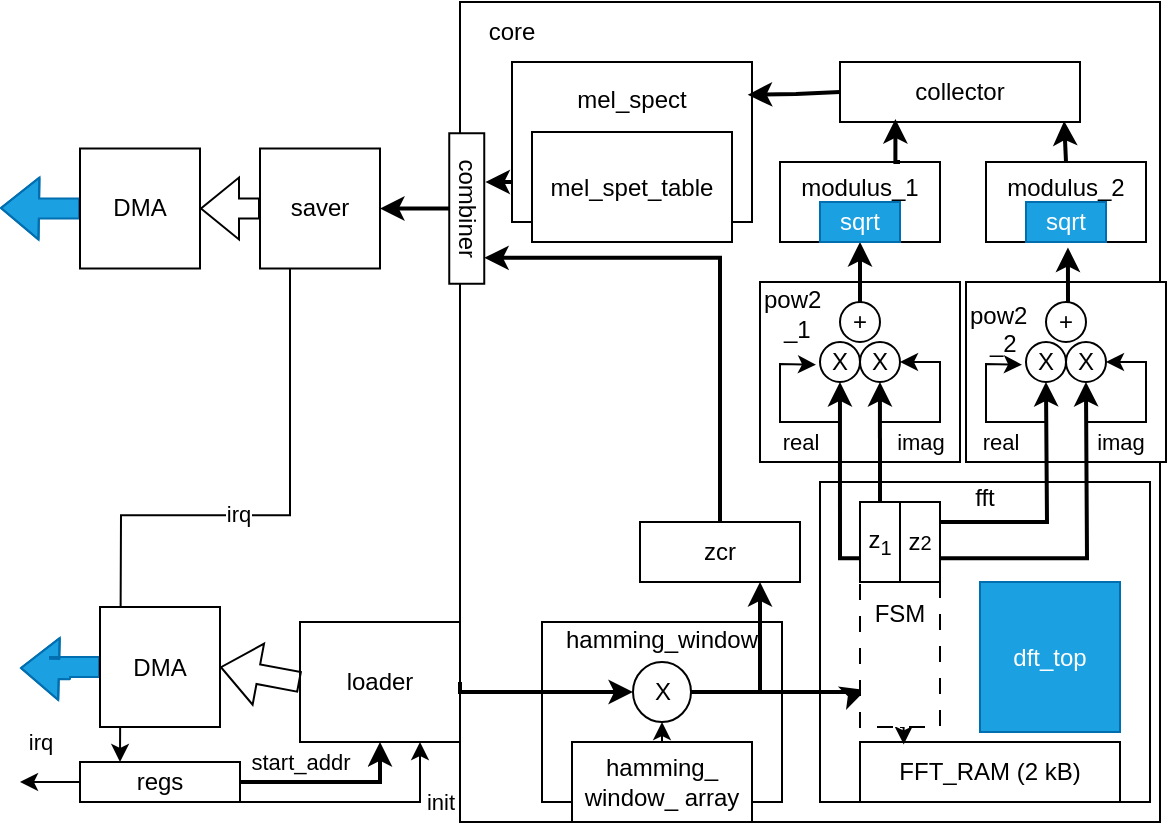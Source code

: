 <mxfile version="23.1.5" type="device">
  <diagram name="Strona-1" id="lvSeRRZlhSKGtd9-QR-l">
    <mxGraphModel dx="728" dy="483" grid="1" gridSize="10" guides="1" tooltips="1" connect="1" arrows="1" fold="1" page="1" pageScale="1" pageWidth="583" pageHeight="413" math="0" shadow="0">
      <root>
        <mxCell id="0" />
        <mxCell id="1" parent="0" />
        <mxCell id="0K5I_2ZGSOi5SH-CKBbU-1" value="" style="rounded=0;whiteSpace=wrap;html=1;" parent="1" vertex="1">
          <mxGeometry x="230" width="350" height="410" as="geometry" />
        </mxCell>
        <mxCell id="6lewU3z685MohC7zJiph-52" value="pow2&lt;br&gt;&amp;nbsp; &amp;nbsp;_1&lt;br&gt;&lt;br&gt;&lt;div&gt;&lt;br&gt;&lt;/div&gt;&lt;div&gt;&lt;br&gt;&lt;/div&gt;&lt;div&gt;&lt;br&gt;&lt;/div&gt;" style="rounded=0;whiteSpace=wrap;html=1;align=left;" parent="1" vertex="1">
          <mxGeometry x="380" y="140" width="100" height="90" as="geometry" />
        </mxCell>
        <mxCell id="6lewU3z685MohC7zJiph-6" style="edgeStyle=orthogonalEdgeStyle;rounded=0;orthogonalLoop=1;jettySize=auto;html=1;exitX=0;exitY=0.5;exitDx=0;exitDy=0;shape=flexArrow;fillColor=#1ba1e2;strokeColor=#006EAF;" parent="1" source="6lewU3z685MohC7zJiph-1" edge="1">
          <mxGeometry relative="1" as="geometry">
            <mxPoint y="103" as="targetPoint" />
          </mxGeometry>
        </mxCell>
        <mxCell id="6lewU3z685MohC7zJiph-1" value="DMA" style="rounded=0;whiteSpace=wrap;html=1;" parent="1" vertex="1">
          <mxGeometry x="40" y="73.25" width="60" height="60" as="geometry" />
        </mxCell>
        <mxCell id="6lewU3z685MohC7zJiph-2" value="loader" style="rounded=0;whiteSpace=wrap;html=1;" parent="1" vertex="1">
          <mxGeometry x="150" y="310" width="80" height="60" as="geometry" />
        </mxCell>
        <mxCell id="6lewU3z685MohC7zJiph-5" value="" style="shape=flexArrow;endArrow=classic;html=1;rounded=0;entryX=1;entryY=0.5;entryDx=0;entryDy=0;exitX=0;exitY=0.5;exitDx=0;exitDy=0;" parent="1" source="6lewU3z685MohC7zJiph-84" target="6lewU3z685MohC7zJiph-1" edge="1">
          <mxGeometry x="0.213" y="40" width="50" height="50" relative="1" as="geometry">
            <mxPoint x="330" y="220" as="sourcePoint" />
            <mxPoint x="380" y="170" as="targetPoint" />
            <mxPoint as="offset" />
          </mxGeometry>
        </mxCell>
        <mxCell id="6lewU3z685MohC7zJiph-9" value="start_addr" style="edgeStyle=orthogonalEdgeStyle;rounded=0;orthogonalLoop=1;jettySize=auto;html=1;exitX=1;exitY=0.5;exitDx=0;exitDy=0;entryX=0.5;entryY=1;entryDx=0;entryDy=0;strokeWidth=2;" parent="1" source="6lewU3z685MohC7zJiph-8" target="6lewU3z685MohC7zJiph-2" edge="1">
          <mxGeometry x="-0.334" y="10" relative="1" as="geometry">
            <mxPoint as="offset" />
          </mxGeometry>
        </mxCell>
        <mxCell id="6lewU3z685MohC7zJiph-10" value="init" style="edgeStyle=orthogonalEdgeStyle;rounded=0;orthogonalLoop=1;jettySize=auto;html=1;exitX=1;exitY=1;exitDx=0;exitDy=0;entryX=0.75;entryY=1;entryDx=0;entryDy=0;" parent="1" source="6lewU3z685MohC7zJiph-8" target="6lewU3z685MohC7zJiph-2" edge="1">
          <mxGeometry x="0.5" y="-10" relative="1" as="geometry">
            <Array as="points">
              <mxPoint x="210" y="400" />
            </Array>
            <mxPoint as="offset" />
          </mxGeometry>
        </mxCell>
        <mxCell id="6lewU3z685MohC7zJiph-97" value="irq" style="edgeStyle=orthogonalEdgeStyle;rounded=0;orthogonalLoop=1;jettySize=auto;html=1;exitX=0;exitY=0.5;exitDx=0;exitDy=0;" parent="1" source="6lewU3z685MohC7zJiph-8" edge="1">
          <mxGeometry x="0.329" y="-20" relative="1" as="geometry">
            <mxPoint x="10" y="389.898" as="targetPoint" />
            <mxPoint as="offset" />
          </mxGeometry>
        </mxCell>
        <mxCell id="6lewU3z685MohC7zJiph-8" value="regs" style="rounded=0;whiteSpace=wrap;html=1;" parent="1" vertex="1">
          <mxGeometry x="40" y="380" width="80" height="20" as="geometry" />
        </mxCell>
        <mxCell id="6lewU3z685MohC7zJiph-11" value="hamming_window&lt;br&gt;&lt;br&gt;&lt;br&gt;&lt;br&gt;&lt;div&gt;&lt;br&gt;&lt;/div&gt;&lt;div&gt;&lt;br&gt;&lt;/div&gt;" style="rounded=0;whiteSpace=wrap;html=1;" parent="1" vertex="1">
          <mxGeometry x="271" y="310" width="120" height="90" as="geometry" />
        </mxCell>
        <mxCell id="6lewU3z685MohC7zJiph-15" style="edgeStyle=orthogonalEdgeStyle;rounded=0;orthogonalLoop=1;jettySize=auto;html=1;exitX=0.5;exitY=0;exitDx=0;exitDy=0;entryX=0.5;entryY=1;entryDx=0;entryDy=0;" parent="1" source="6lewU3z685MohC7zJiph-12" target="6lewU3z685MohC7zJiph-14" edge="1">
          <mxGeometry relative="1" as="geometry" />
        </mxCell>
        <mxCell id="6lewU3z685MohC7zJiph-12" value="hamming_ window_ array" style="rounded=0;whiteSpace=wrap;html=1;" parent="1" vertex="1">
          <mxGeometry x="286" y="370" width="90" height="40" as="geometry" />
        </mxCell>
        <mxCell id="6lewU3z685MohC7zJiph-13" style="edgeStyle=orthogonalEdgeStyle;rounded=0;orthogonalLoop=1;jettySize=auto;html=1;exitX=1;exitY=0.5;exitDx=0;exitDy=0;entryX=0;entryY=0.5;entryDx=0;entryDy=0;strokeWidth=2;" parent="1" source="6lewU3z685MohC7zJiph-2" target="6lewU3z685MohC7zJiph-14" edge="1">
          <mxGeometry relative="1" as="geometry">
            <Array as="points">
              <mxPoint x="230" y="345" />
            </Array>
          </mxGeometry>
        </mxCell>
        <mxCell id="6lewU3z685MohC7zJiph-54" style="edgeStyle=orthogonalEdgeStyle;rounded=0;orthogonalLoop=1;jettySize=auto;html=1;exitX=1;exitY=0.5;exitDx=0;exitDy=0;entryX=0.75;entryY=1;entryDx=0;entryDy=0;strokeWidth=2;" parent="1" source="6lewU3z685MohC7zJiph-14" target="6lewU3z685MohC7zJiph-53" edge="1">
          <mxGeometry relative="1" as="geometry" />
        </mxCell>
        <mxCell id="6lewU3z685MohC7zJiph-14" value="X" style="ellipse;whiteSpace=wrap;html=1;" parent="1" vertex="1">
          <mxGeometry x="316.5" y="330" width="29" height="30" as="geometry" />
        </mxCell>
        <mxCell id="6lewU3z685MohC7zJiph-18" value="fft&lt;br&gt;&lt;div&gt;&lt;br&gt;&lt;/div&gt;&lt;div&gt;&lt;br&gt;&lt;/div&gt;&lt;div&gt;&lt;br&gt;&lt;/div&gt;&lt;div&gt;&lt;br&gt;&lt;/div&gt;&lt;div&gt;&lt;br&gt;&lt;/div&gt;&lt;div&gt;&lt;br&gt;&lt;/div&gt;&lt;div&gt;&lt;br&gt;&lt;/div&gt;&lt;div&gt;&lt;br&gt;&lt;/div&gt;&lt;div&gt;&lt;br&gt;&lt;/div&gt;&lt;div&gt;&lt;br&gt;&lt;/div&gt;" style="rounded=0;whiteSpace=wrap;html=1;" parent="1" vertex="1">
          <mxGeometry x="410" y="240" width="165" height="160" as="geometry" />
        </mxCell>
        <mxCell id="6lewU3z685MohC7zJiph-19" value="FFT_RAM (2 kB)" style="rounded=0;whiteSpace=wrap;html=1;" parent="1" vertex="1">
          <mxGeometry x="430" y="370" width="130" height="30" as="geometry" />
        </mxCell>
        <mxCell id="6lewU3z685MohC7zJiph-21" value="dft_top" style="rounded=0;whiteSpace=wrap;html=1;fillColor=#1ba1e2;fontColor=#ffffff;strokeColor=#006EAF;" parent="1" vertex="1">
          <mxGeometry x="490" y="290" width="70" height="75" as="geometry" />
        </mxCell>
        <mxCell id="6lewU3z685MohC7zJiph-24" style="edgeStyle=orthogonalEdgeStyle;rounded=0;orthogonalLoop=1;jettySize=auto;html=1;exitX=1;exitY=0.5;exitDx=0;exitDy=0;entryX=0.069;entryY=0.836;entryDx=0;entryDy=0;entryPerimeter=0;strokeWidth=2;" parent="1" source="6lewU3z685MohC7zJiph-14" target="6lewU3z685MohC7zJiph-23" edge="1">
          <mxGeometry relative="1" as="geometry">
            <Array as="points">
              <mxPoint x="430" y="345" />
            </Array>
          </mxGeometry>
        </mxCell>
        <mxCell id="6lewU3z685MohC7zJiph-25" style="edgeStyle=orthogonalEdgeStyle;rounded=0;orthogonalLoop=1;jettySize=auto;html=1;exitX=0.5;exitY=1;exitDx=0;exitDy=0;entryX=0.168;entryY=0.04;entryDx=0;entryDy=0;entryPerimeter=0;" parent="1" source="6lewU3z685MohC7zJiph-23" target="6lewU3z685MohC7zJiph-19" edge="1">
          <mxGeometry relative="1" as="geometry" />
        </mxCell>
        <mxCell id="6lewU3z685MohC7zJiph-40" value="real" style="edgeStyle=orthogonalEdgeStyle;rounded=0;orthogonalLoop=1;jettySize=auto;html=1;exitX=0;exitY=0.25;exitDx=0;exitDy=0;strokeWidth=2;" parent="1" source="6lewU3z685MohC7zJiph-23" edge="1">
          <mxGeometry x="0.388" y="20" relative="1" as="geometry">
            <mxPoint x="419.977" y="190" as="targetPoint" />
            <mxPoint x="420" y="250" as="sourcePoint" />
            <Array as="points">
              <mxPoint x="420" y="278" />
            </Array>
            <mxPoint as="offset" />
          </mxGeometry>
        </mxCell>
        <mxCell id="6lewU3z685MohC7zJiph-41" value="imag" style="edgeStyle=orthogonalEdgeStyle;rounded=0;orthogonalLoop=1;jettySize=auto;html=1;exitX=0.75;exitY=0;exitDx=0;exitDy=0;strokeWidth=2;" parent="1" edge="1">
          <mxGeometry x="-0.002" y="-20" relative="1" as="geometry">
            <mxPoint x="439.977" y="190" as="targetPoint" />
            <mxPoint x="440" y="250" as="sourcePoint" />
            <mxPoint as="offset" />
          </mxGeometry>
        </mxCell>
        <mxCell id="6lewU3z685MohC7zJiph-23" value="FSM" style="rounded=0;whiteSpace=wrap;html=1;dashed=1;dashPattern=8 8;" parent="1" vertex="1">
          <mxGeometry x="430" y="250" width="40" height="112.5" as="geometry" />
        </mxCell>
        <mxCell id="6lewU3z685MohC7zJiph-42" value="X" style="ellipse;whiteSpace=wrap;html=1;" parent="1" vertex="1">
          <mxGeometry x="410" y="170" width="20" height="20" as="geometry" />
        </mxCell>
        <mxCell id="6lewU3z685MohC7zJiph-43" value="X" style="ellipse;whiteSpace=wrap;html=1;" parent="1" vertex="1">
          <mxGeometry x="430" y="170" width="20" height="20" as="geometry" />
        </mxCell>
        <mxCell id="6lewU3z685MohC7zJiph-46" value="" style="endArrow=classic;html=1;rounded=0;entryX=-0.1;entryY=0.567;entryDx=0;entryDy=0;entryPerimeter=0;" parent="1" target="6lewU3z685MohC7zJiph-42" edge="1">
          <mxGeometry width="50" height="50" relative="1" as="geometry">
            <mxPoint x="420" y="210" as="sourcePoint" />
            <mxPoint x="350" y="230" as="targetPoint" />
            <Array as="points">
              <mxPoint x="390" y="210" />
              <mxPoint x="390" y="181" />
            </Array>
          </mxGeometry>
        </mxCell>
        <mxCell id="6lewU3z685MohC7zJiph-47" value="" style="endArrow=classic;html=1;rounded=0;entryX=1;entryY=0.5;entryDx=0;entryDy=0;" parent="1" target="6lewU3z685MohC7zJiph-43" edge="1">
          <mxGeometry width="50" height="50" relative="1" as="geometry">
            <mxPoint x="440" y="210" as="sourcePoint" />
            <mxPoint x="350" y="230" as="targetPoint" />
            <Array as="points">
              <mxPoint x="470" y="210" />
              <mxPoint x="470" y="180" />
            </Array>
          </mxGeometry>
        </mxCell>
        <mxCell id="6lewU3z685MohC7zJiph-51" style="edgeStyle=orthogonalEdgeStyle;rounded=0;orthogonalLoop=1;jettySize=auto;html=1;exitX=0.5;exitY=0;exitDx=0;exitDy=0;strokeWidth=2;entryX=0.5;entryY=1;entryDx=0;entryDy=0;" parent="1" source="6lewU3z685MohC7zJiph-49" target="6lewU3z685MohC7zJiph-66" edge="1">
          <mxGeometry relative="1" as="geometry">
            <mxPoint x="430.111" y="110.0" as="targetPoint" />
          </mxGeometry>
        </mxCell>
        <mxCell id="6lewU3z685MohC7zJiph-49" value="+" style="ellipse;whiteSpace=wrap;html=1;" parent="1" vertex="1">
          <mxGeometry x="420" y="150" width="20" height="20" as="geometry" />
        </mxCell>
        <mxCell id="6lewU3z685MohC7zJiph-53" value="zcr" style="rounded=0;whiteSpace=wrap;html=1;" parent="1" vertex="1">
          <mxGeometry x="320" y="260" width="80" height="30" as="geometry" />
        </mxCell>
        <mxCell id="6lewU3z685MohC7zJiph-57" value="pow2&lt;br&gt;&amp;nbsp; &amp;nbsp;_2&lt;br&gt;&lt;div&gt;&lt;br&gt;&lt;/div&gt;&lt;div&gt;&lt;br&gt;&lt;/div&gt;&lt;div&gt;&lt;br&gt;&lt;/div&gt;" style="rounded=0;whiteSpace=wrap;html=1;align=left;" parent="1" vertex="1">
          <mxGeometry x="483" y="140" width="100" height="90" as="geometry" />
        </mxCell>
        <mxCell id="6lewU3z685MohC7zJiph-58" value="real" style="edgeStyle=orthogonalEdgeStyle;rounded=0;orthogonalLoop=1;jettySize=auto;html=1;exitX=1;exitY=0.25;exitDx=0;exitDy=0;strokeWidth=2;" parent="1" source="6lewU3z685MohC7zJiph-71" edge="1">
          <mxGeometry x="0.517" y="23" relative="1" as="geometry">
            <mxPoint x="522.977" y="190" as="targetPoint" />
            <mxPoint x="523" y="250" as="sourcePoint" />
            <mxPoint as="offset" />
          </mxGeometry>
        </mxCell>
        <mxCell id="6lewU3z685MohC7zJiph-59" value="imag" style="edgeStyle=orthogonalEdgeStyle;rounded=0;orthogonalLoop=1;jettySize=auto;html=1;exitX=1;exitY=0.25;exitDx=0;exitDy=0;strokeWidth=2;" parent="1" source="6lewU3z685MohC7zJiph-23" edge="1">
          <mxGeometry x="0.627" y="-17" relative="1" as="geometry">
            <mxPoint x="542.977" y="190" as="targetPoint" />
            <mxPoint x="543" y="250" as="sourcePoint" />
            <mxPoint as="offset" />
          </mxGeometry>
        </mxCell>
        <mxCell id="6lewU3z685MohC7zJiph-60" value="X" style="ellipse;whiteSpace=wrap;html=1;" parent="1" vertex="1">
          <mxGeometry x="513" y="170" width="20" height="20" as="geometry" />
        </mxCell>
        <mxCell id="6lewU3z685MohC7zJiph-61" value="X" style="ellipse;whiteSpace=wrap;html=1;" parent="1" vertex="1">
          <mxGeometry x="533" y="170" width="20" height="20" as="geometry" />
        </mxCell>
        <mxCell id="6lewU3z685MohC7zJiph-62" value="" style="endArrow=classic;html=1;rounded=0;entryX=-0.1;entryY=0.567;entryDx=0;entryDy=0;entryPerimeter=0;" parent="1" target="6lewU3z685MohC7zJiph-60" edge="1">
          <mxGeometry width="50" height="50" relative="1" as="geometry">
            <mxPoint x="523" y="210" as="sourcePoint" />
            <mxPoint x="453" y="230" as="targetPoint" />
            <Array as="points">
              <mxPoint x="493" y="210" />
              <mxPoint x="493" y="181" />
            </Array>
          </mxGeometry>
        </mxCell>
        <mxCell id="6lewU3z685MohC7zJiph-63" value="" style="endArrow=classic;html=1;rounded=0;entryX=1;entryY=0.5;entryDx=0;entryDy=0;" parent="1" target="6lewU3z685MohC7zJiph-61" edge="1">
          <mxGeometry width="50" height="50" relative="1" as="geometry">
            <mxPoint x="543" y="210" as="sourcePoint" />
            <mxPoint x="453" y="230" as="targetPoint" />
            <Array as="points">
              <mxPoint x="573" y="210" />
              <mxPoint x="573" y="180" />
            </Array>
          </mxGeometry>
        </mxCell>
        <mxCell id="6lewU3z685MohC7zJiph-64" style="edgeStyle=orthogonalEdgeStyle;rounded=0;orthogonalLoop=1;jettySize=auto;html=1;exitX=0.5;exitY=0;exitDx=0;exitDy=0;strokeWidth=2;entryX=0.512;entryY=1.069;entryDx=0;entryDy=0;entryPerimeter=0;" parent="1" source="6lewU3z685MohC7zJiph-65" target="6lewU3z685MohC7zJiph-67" edge="1">
          <mxGeometry relative="1" as="geometry">
            <mxPoint x="533.111" y="110.0" as="targetPoint" />
          </mxGeometry>
        </mxCell>
        <mxCell id="6lewU3z685MohC7zJiph-65" value="+" style="ellipse;whiteSpace=wrap;html=1;" parent="1" vertex="1">
          <mxGeometry x="523" y="150" width="20" height="20" as="geometry" />
        </mxCell>
        <mxCell id="6lewU3z685MohC7zJiph-66" value="modulus_1&lt;br&gt;&lt;div&gt;&lt;br&gt;&lt;/div&gt;" style="rounded=0;whiteSpace=wrap;html=1;" parent="1" vertex="1">
          <mxGeometry x="390" y="80" width="80" height="40" as="geometry" />
        </mxCell>
        <mxCell id="6lewU3z685MohC7zJiph-67" value="modulus_2&lt;br&gt;&lt;div&gt;&lt;br&gt;&lt;/div&gt;" style="rounded=0;whiteSpace=wrap;html=1;" parent="1" vertex="1">
          <mxGeometry x="493" y="80" width="80" height="40" as="geometry" />
        </mxCell>
        <mxCell id="6lewU3z685MohC7zJiph-68" value="collector" style="rounded=0;whiteSpace=wrap;html=1;" parent="1" vertex="1">
          <mxGeometry x="420" y="30" width="120" height="30" as="geometry" />
        </mxCell>
        <mxCell id="6lewU3z685MohC7zJiph-70" value="z&lt;sub&gt;1&lt;/sub&gt;" style="rounded=0;whiteSpace=wrap;html=1;" parent="1" vertex="1">
          <mxGeometry x="430" y="250" width="20" height="40" as="geometry" />
        </mxCell>
        <mxCell id="6lewU3z685MohC7zJiph-71" value="z&lt;span style=&quot;font-size: 10px;&quot;&gt;2&lt;/span&gt;" style="rounded=0;whiteSpace=wrap;html=1;" parent="1" vertex="1">
          <mxGeometry x="450" y="250" width="20" height="40" as="geometry" />
        </mxCell>
        <mxCell id="6lewU3z685MohC7zJiph-73" style="edgeStyle=orthogonalEdgeStyle;rounded=0;orthogonalLoop=1;jettySize=auto;html=1;exitX=0.75;exitY=0;exitDx=0;exitDy=0;entryX=0.231;entryY=0.951;entryDx=0;entryDy=0;entryPerimeter=0;strokeWidth=2;" parent="1" source="6lewU3z685MohC7zJiph-66" target="6lewU3z685MohC7zJiph-68" edge="1">
          <mxGeometry relative="1" as="geometry" />
        </mxCell>
        <mxCell id="6lewU3z685MohC7zJiph-74" style="edgeStyle=orthogonalEdgeStyle;rounded=0;orthogonalLoop=1;jettySize=auto;html=1;exitX=0.5;exitY=0;exitDx=0;exitDy=0;entryX=0.934;entryY=0.985;entryDx=0;entryDy=0;entryPerimeter=0;strokeWidth=2;" parent="1" source="6lewU3z685MohC7zJiph-67" target="6lewU3z685MohC7zJiph-68" edge="1">
          <mxGeometry relative="1" as="geometry" />
        </mxCell>
        <mxCell id="6lewU3z685MohC7zJiph-75" value="mel_spect&lt;br&gt;&lt;br&gt;&lt;br&gt;&lt;div&gt;&lt;br/&gt;&lt;/div&gt;" style="rounded=0;whiteSpace=wrap;html=1;" parent="1" vertex="1">
          <mxGeometry x="256" y="30" width="120" height="80" as="geometry" />
        </mxCell>
        <mxCell id="6lewU3z685MohC7zJiph-76" style="edgeStyle=orthogonalEdgeStyle;rounded=0;orthogonalLoop=1;jettySize=auto;html=1;exitX=0;exitY=0.5;exitDx=0;exitDy=0;entryX=0.982;entryY=0.205;entryDx=0;entryDy=0;entryPerimeter=0;strokeWidth=2;" parent="1" source="6lewU3z685MohC7zJiph-68" target="6lewU3z685MohC7zJiph-75" edge="1">
          <mxGeometry relative="1" as="geometry">
            <Array as="points">
              <mxPoint x="420" y="46" />
              <mxPoint x="398" y="46" />
            </Array>
          </mxGeometry>
        </mxCell>
        <mxCell id="6lewU3z685MohC7zJiph-77" value="mel_spet_table" style="rounded=0;whiteSpace=wrap;html=1;" parent="1" vertex="1">
          <mxGeometry x="266" y="65" width="100" height="55" as="geometry" />
        </mxCell>
        <mxCell id="6lewU3z685MohC7zJiph-79" value="sqrt" style="rounded=0;whiteSpace=wrap;html=1;fillColor=#1ba1e2;fontColor=#ffffff;strokeColor=#006EAF;" parent="1" vertex="1">
          <mxGeometry x="410" y="100" width="40" height="20" as="geometry" />
        </mxCell>
        <mxCell id="6lewU3z685MohC7zJiph-80" value="sqrt" style="rounded=0;whiteSpace=wrap;html=1;fillColor=#1ba1e2;fontColor=#ffffff;strokeColor=#006EAF;" parent="1" vertex="1">
          <mxGeometry x="513" y="100" width="40" height="20" as="geometry" />
        </mxCell>
        <mxCell id="6lewU3z685MohC7zJiph-85" style="edgeStyle=orthogonalEdgeStyle;rounded=0;orthogonalLoop=1;jettySize=auto;html=1;exitX=0.5;exitY=1;exitDx=0;exitDy=0;entryX=1;entryY=0.5;entryDx=0;entryDy=0;strokeWidth=2;" parent="1" source="6lewU3z685MohC7zJiph-81" target="6lewU3z685MohC7zJiph-84" edge="1">
          <mxGeometry relative="1" as="geometry" />
        </mxCell>
        <mxCell id="6lewU3z685MohC7zJiph-81" value="combiner" style="rounded=0;whiteSpace=wrap;html=1;rotation=90;" parent="1" vertex="1">
          <mxGeometry x="195.75" y="94.5" width="75.25" height="17.5" as="geometry" />
        </mxCell>
        <mxCell id="6lewU3z685MohC7zJiph-93" style="edgeStyle=orthogonalEdgeStyle;rounded=0;orthogonalLoop=1;jettySize=auto;html=1;exitX=0.25;exitY=1;exitDx=0;exitDy=0;" parent="1" source="6lewU3z685MohC7zJiph-84" edge="1">
          <mxGeometry relative="1" as="geometry">
            <mxPoint x="60" y="380" as="targetPoint" />
          </mxGeometry>
        </mxCell>
        <mxCell id="6lewU3z685MohC7zJiph-94" value="irq" style="edgeLabel;html=1;align=center;verticalAlign=middle;resizable=0;points=[];" parent="6lewU3z685MohC7zJiph-93" vertex="1" connectable="0">
          <mxGeometry x="-0.098" y="-1" relative="1" as="geometry">
            <mxPoint as="offset" />
          </mxGeometry>
        </mxCell>
        <mxCell id="6lewU3z685MohC7zJiph-84" value="saver" style="rounded=0;whiteSpace=wrap;html=1;" parent="1" vertex="1">
          <mxGeometry x="130" y="73.25" width="60" height="60" as="geometry" />
        </mxCell>
        <mxCell id="6lewU3z685MohC7zJiph-86" style="edgeStyle=orthogonalEdgeStyle;rounded=0;orthogonalLoop=1;jettySize=auto;html=1;exitX=0;exitY=0.5;exitDx=0;exitDy=0;shape=flexArrow;fillColor=#1ba1e2;strokeColor=#006EAF;" parent="1" source="6lewU3z685MohC7zJiph-87" edge="1">
          <mxGeometry relative="1" as="geometry">
            <mxPoint x="10" y="333" as="targetPoint" />
          </mxGeometry>
        </mxCell>
        <mxCell id="6lewU3z685MohC7zJiph-87" value="DMA" style="rounded=0;whiteSpace=wrap;html=1;" parent="1" vertex="1">
          <mxGeometry x="50" y="302.5" width="60" height="60" as="geometry" />
        </mxCell>
        <mxCell id="6lewU3z685MohC7zJiph-88" value="" style="shape=flexArrow;endArrow=classic;html=1;rounded=0;entryX=1;entryY=0.5;entryDx=0;entryDy=0;exitX=0;exitY=0.5;exitDx=0;exitDy=0;" parent="1" source="6lewU3z685MohC7zJiph-2" target="6lewU3z685MohC7zJiph-87" edge="1">
          <mxGeometry x="0.213" y="40" width="50" height="50" relative="1" as="geometry">
            <mxPoint x="160" y="350" as="sourcePoint" />
            <mxPoint x="390" y="180" as="targetPoint" />
            <mxPoint as="offset" />
          </mxGeometry>
        </mxCell>
        <mxCell id="0K5I_2ZGSOi5SH-CKBbU-2" style="edgeStyle=orthogonalEdgeStyle;rounded=0;orthogonalLoop=1;jettySize=auto;html=1;exitX=0;exitY=0.75;exitDx=0;exitDy=0;entryX=0.323;entryY=-0.034;entryDx=0;entryDy=0;entryPerimeter=0;strokeWidth=2;" parent="1" source="6lewU3z685MohC7zJiph-75" target="6lewU3z685MohC7zJiph-81" edge="1">
          <mxGeometry relative="1" as="geometry" />
        </mxCell>
        <mxCell id="0K5I_2ZGSOi5SH-CKBbU-3" style="edgeStyle=orthogonalEdgeStyle;rounded=0;orthogonalLoop=1;jettySize=auto;html=1;exitX=0.5;exitY=0;exitDx=0;exitDy=0;entryX=0.828;entryY=0.001;entryDx=0;entryDy=0;entryPerimeter=0;strokeWidth=2;" parent="1" source="6lewU3z685MohC7zJiph-53" target="6lewU3z685MohC7zJiph-81" edge="1">
          <mxGeometry relative="1" as="geometry" />
        </mxCell>
        <mxCell id="0K5I_2ZGSOi5SH-CKBbU-4" value="core" style="text;html=1;align=center;verticalAlign=middle;whiteSpace=wrap;rounded=0;" parent="1" vertex="1">
          <mxGeometry x="226" width="60" height="30" as="geometry" />
        </mxCell>
      </root>
    </mxGraphModel>
  </diagram>
</mxfile>
